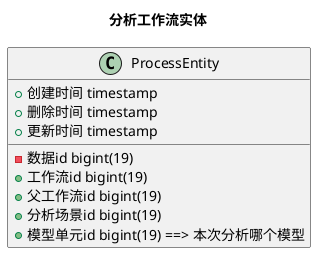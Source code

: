 @startuml

title 分析工作流实体

class ProcessEntity {
  - 数据id bigint(19)
  + 工作流id bigint(19)
  + 父工作流id bigint(19)
  + 分析场景id bigint(19)
  + 模型单元id bigint(19) ==> 本次分析哪个模型
  + 创建时间 timestamp
  + 删除时间 timestamp
  + 更新时间 timestamp
}

@enduml